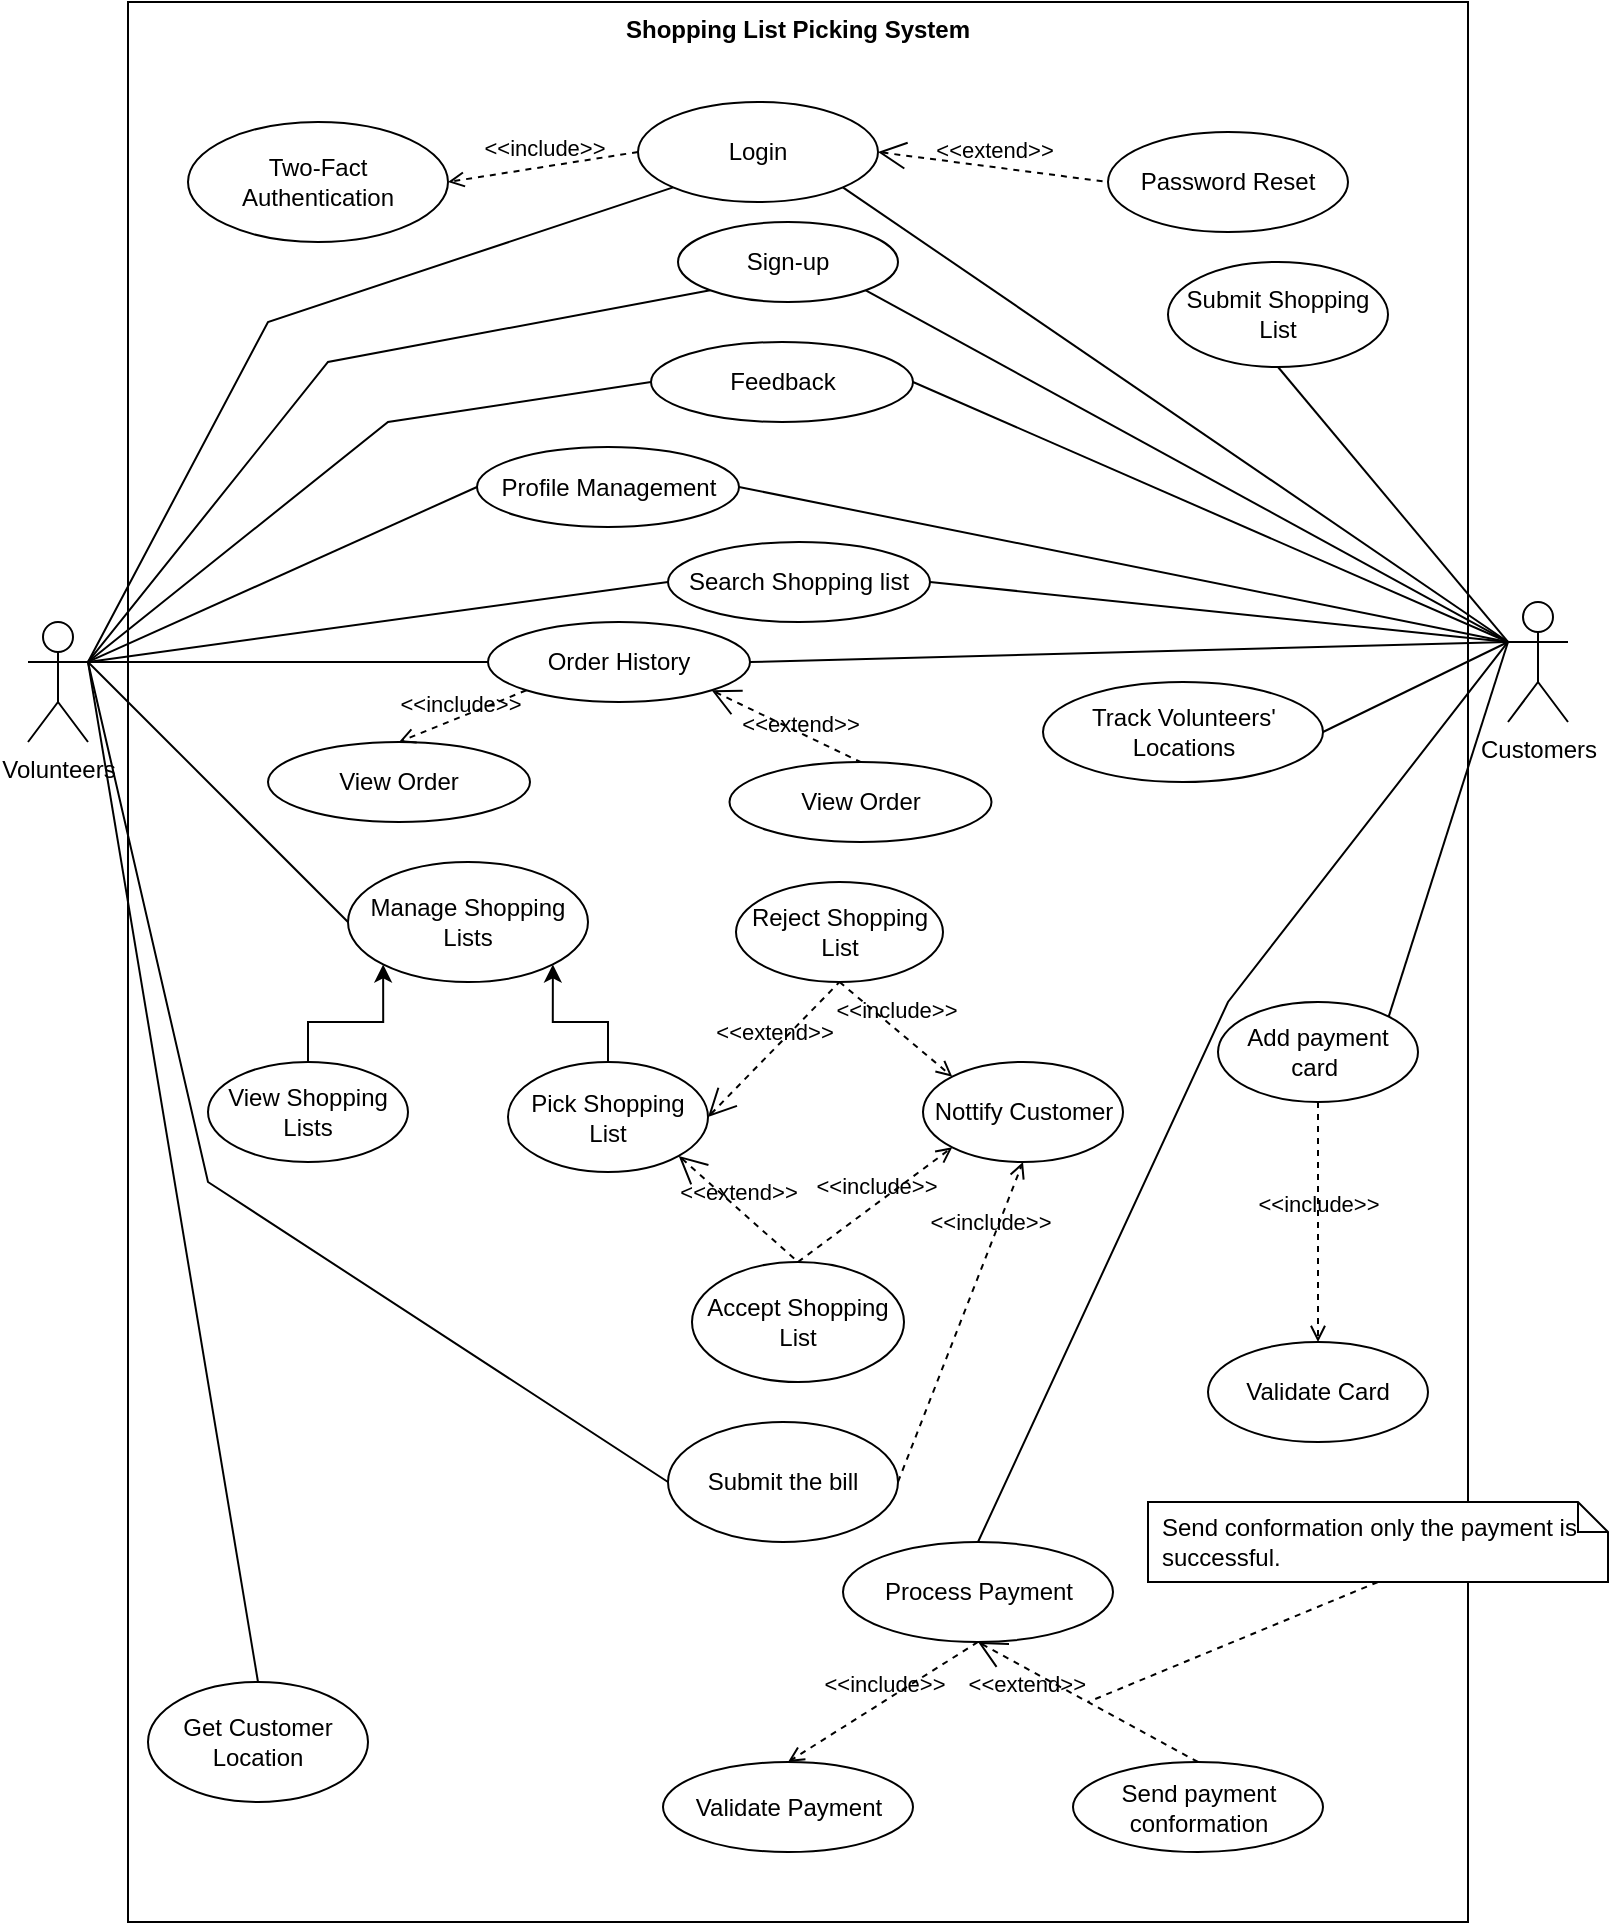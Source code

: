<mxfile version="24.8.4">
  <diagram name="Page-1" id="Bm3mrh_khHqxssBAUn9y">
    <mxGraphModel dx="933" dy="540" grid="1" gridSize="10" guides="1" tooltips="1" connect="1" arrows="1" fold="1" page="1" pageScale="1" pageWidth="827" pageHeight="1169" math="0" shadow="0">
      <root>
        <mxCell id="0" />
        <mxCell id="1" parent="0" />
        <mxCell id="eCFrXypRxqtkJr-qqZem-71" value="Shopping List Picking System" style="shape=rect;html=1;verticalAlign=top;fontStyle=1;whiteSpace=wrap;align=center;movable=0;resizable=0;rotatable=0;deletable=0;editable=0;locked=1;connectable=0;" vertex="1" parent="1">
          <mxGeometry x="90" y="30" width="670" height="960" as="geometry" />
        </mxCell>
        <mxCell id="eCFrXypRxqtkJr-qqZem-3" value="Volunteers" style="shape=umlActor;html=1;verticalLabelPosition=bottom;verticalAlign=top;align=center;movable=1;resizable=1;rotatable=1;deletable=1;editable=1;locked=0;connectable=1;" vertex="1" parent="1">
          <mxGeometry x="40" y="340" width="30" height="60" as="geometry" />
        </mxCell>
        <mxCell id="eCFrXypRxqtkJr-qqZem-7" value="Customers" style="shape=umlActor;html=1;verticalLabelPosition=bottom;verticalAlign=top;align=center;movable=1;resizable=1;rotatable=1;deletable=1;editable=1;locked=0;connectable=1;" vertex="1" parent="1">
          <mxGeometry x="780" y="330" width="30" height="60" as="geometry" />
        </mxCell>
        <mxCell id="eCFrXypRxqtkJr-qqZem-9" value="Sign-up" style="ellipse;whiteSpace=wrap;html=1;" vertex="1" parent="1">
          <mxGeometry x="365" y="140" width="110" height="40" as="geometry" />
        </mxCell>
        <mxCell id="eCFrXypRxqtkJr-qqZem-10" value="Login" style="ellipse;whiteSpace=wrap;html=1;" vertex="1" parent="1">
          <mxGeometry x="345" y="80" width="120" height="50" as="geometry" />
        </mxCell>
        <mxCell id="eCFrXypRxqtkJr-qqZem-11" value="Password Reset" style="ellipse;whiteSpace=wrap;html=1;" vertex="1" parent="1">
          <mxGeometry x="580" y="95" width="120" height="50" as="geometry" />
        </mxCell>
        <mxCell id="eCFrXypRxqtkJr-qqZem-12" value="Two-Fact Authentication" style="ellipse;whiteSpace=wrap;html=1;" vertex="1" parent="1">
          <mxGeometry x="120" y="90" width="130" height="60" as="geometry" />
        </mxCell>
        <mxCell id="eCFrXypRxqtkJr-qqZem-13" value="&amp;lt;&amp;lt;include&amp;gt;&amp;gt;" style="edgeStyle=none;html=1;endArrow=open;verticalAlign=bottom;dashed=1;labelBackgroundColor=none;rounded=0;exitX=0;exitY=0.5;exitDx=0;exitDy=0;entryX=1;entryY=0.5;entryDx=0;entryDy=0;" edge="1" parent="1" source="eCFrXypRxqtkJr-qqZem-10" target="eCFrXypRxqtkJr-qqZem-12">
          <mxGeometry width="160" relative="1" as="geometry">
            <mxPoint x="240" y="410" as="sourcePoint" />
            <mxPoint x="400" y="410" as="targetPoint" />
          </mxGeometry>
        </mxCell>
        <mxCell id="eCFrXypRxqtkJr-qqZem-14" value="&amp;lt;&amp;lt;extend&amp;gt;&amp;gt;" style="edgeStyle=none;html=1;startArrow=open;endArrow=none;startSize=12;verticalAlign=bottom;dashed=1;labelBackgroundColor=none;rounded=0;entryX=0;entryY=0.5;entryDx=0;entryDy=0;exitX=1;exitY=0.5;exitDx=0;exitDy=0;" edge="1" parent="1" source="eCFrXypRxqtkJr-qqZem-10" target="eCFrXypRxqtkJr-qqZem-11">
          <mxGeometry width="160" relative="1" as="geometry">
            <mxPoint x="240" y="410" as="sourcePoint" />
            <mxPoint x="400" y="410" as="targetPoint" />
          </mxGeometry>
        </mxCell>
        <mxCell id="eCFrXypRxqtkJr-qqZem-15" value="Submit Shopping List" style="ellipse;whiteSpace=wrap;html=1;" vertex="1" parent="1">
          <mxGeometry x="610" y="160" width="110" height="52.5" as="geometry" />
        </mxCell>
        <mxCell id="eCFrXypRxqtkJr-qqZem-18" value="" style="edgeStyle=none;html=1;endArrow=none;verticalAlign=bottom;rounded=0;exitX=1;exitY=0.333;exitDx=0;exitDy=0;exitPerimeter=0;entryX=0;entryY=1;entryDx=0;entryDy=0;" edge="1" parent="1" source="eCFrXypRxqtkJr-qqZem-3" target="eCFrXypRxqtkJr-qqZem-9">
          <mxGeometry width="160" relative="1" as="geometry">
            <mxPoint x="130" y="250" as="sourcePoint" />
            <mxPoint x="290" y="250" as="targetPoint" />
            <Array as="points">
              <mxPoint x="190" y="210" />
            </Array>
          </mxGeometry>
        </mxCell>
        <mxCell id="eCFrXypRxqtkJr-qqZem-19" value="" style="edgeStyle=none;html=1;endArrow=none;verticalAlign=bottom;rounded=0;exitX=1;exitY=1;exitDx=0;exitDy=0;entryX=0;entryY=0.333;entryDx=0;entryDy=0;entryPerimeter=0;" edge="1" parent="1" source="eCFrXypRxqtkJr-qqZem-9" target="eCFrXypRxqtkJr-qqZem-7">
          <mxGeometry width="160" relative="1" as="geometry">
            <mxPoint x="240" y="460" as="sourcePoint" />
            <mxPoint x="400" y="460" as="targetPoint" />
          </mxGeometry>
        </mxCell>
        <mxCell id="eCFrXypRxqtkJr-qqZem-20" value="" style="edgeStyle=none;html=1;endArrow=none;verticalAlign=bottom;rounded=0;entryX=0;entryY=0.333;entryDx=0;entryDy=0;entryPerimeter=0;exitX=1;exitY=1;exitDx=0;exitDy=0;" edge="1" parent="1" source="eCFrXypRxqtkJr-qqZem-10" target="eCFrXypRxqtkJr-qqZem-7">
          <mxGeometry width="160" relative="1" as="geometry">
            <mxPoint x="540" y="450" as="sourcePoint" />
            <mxPoint x="700" y="450" as="targetPoint" />
          </mxGeometry>
        </mxCell>
        <mxCell id="eCFrXypRxqtkJr-qqZem-21" value="" style="edgeStyle=none;html=1;endArrow=none;verticalAlign=bottom;rounded=0;exitX=1;exitY=0.333;exitDx=0;exitDy=0;exitPerimeter=0;entryX=0;entryY=1;entryDx=0;entryDy=0;" edge="1" parent="1" source="eCFrXypRxqtkJr-qqZem-3" target="eCFrXypRxqtkJr-qqZem-10">
          <mxGeometry width="160" relative="1" as="geometry">
            <mxPoint x="140" y="460" as="sourcePoint" />
            <mxPoint x="300" y="460" as="targetPoint" />
            <Array as="points">
              <mxPoint x="160" y="190" />
            </Array>
          </mxGeometry>
        </mxCell>
        <mxCell id="eCFrXypRxqtkJr-qqZem-22" value="" style="edgeStyle=none;html=1;endArrow=none;verticalAlign=bottom;rounded=0;entryX=0;entryY=0.333;entryDx=0;entryDy=0;entryPerimeter=0;exitX=0.5;exitY=1;exitDx=0;exitDy=0;" edge="1" parent="1" source="eCFrXypRxqtkJr-qqZem-15" target="eCFrXypRxqtkJr-qqZem-7">
          <mxGeometry width="160" relative="1" as="geometry">
            <mxPoint x="260" y="560" as="sourcePoint" />
            <mxPoint x="420" y="560" as="targetPoint" />
          </mxGeometry>
        </mxCell>
        <mxCell id="eCFrXypRxqtkJr-qqZem-23" value="Manage Shopping Lists" style="ellipse;whiteSpace=wrap;html=1;" vertex="1" parent="1">
          <mxGeometry x="200" y="460" width="120" height="60" as="geometry" />
        </mxCell>
        <mxCell id="eCFrXypRxqtkJr-qqZem-24" value="" style="edgeStyle=none;html=1;endArrow=none;verticalAlign=bottom;rounded=0;exitX=1;exitY=0.333;exitDx=0;exitDy=0;exitPerimeter=0;entryX=0;entryY=0.5;entryDx=0;entryDy=0;" edge="1" parent="1" source="eCFrXypRxqtkJr-qqZem-3" target="eCFrXypRxqtkJr-qqZem-23">
          <mxGeometry width="160" relative="1" as="geometry">
            <mxPoint x="140" y="460" as="sourcePoint" />
            <mxPoint x="300" y="460" as="targetPoint" />
          </mxGeometry>
        </mxCell>
        <mxCell id="eCFrXypRxqtkJr-qqZem-25" value="Reject Shopping List" style="ellipse;whiteSpace=wrap;html=1;" vertex="1" parent="1">
          <mxGeometry x="394" y="470" width="103.5" height="50" as="geometry" />
        </mxCell>
        <mxCell id="eCFrXypRxqtkJr-qqZem-26" value="Accept Shopping List" style="ellipse;whiteSpace=wrap;html=1;" vertex="1" parent="1">
          <mxGeometry x="372" y="660" width="106" height="60" as="geometry" />
        </mxCell>
        <mxCell id="eCFrXypRxqtkJr-qqZem-29" value="Track Volunteers&#39; Locations" style="ellipse;whiteSpace=wrap;html=1;" vertex="1" parent="1">
          <mxGeometry x="547.5" y="370" width="140" height="50" as="geometry" />
        </mxCell>
        <mxCell id="eCFrXypRxqtkJr-qqZem-33" value="" style="endArrow=none;html=1;rounded=0;exitX=1;exitY=0.5;exitDx=0;exitDy=0;" edge="1" parent="1" source="eCFrXypRxqtkJr-qqZem-29">
          <mxGeometry width="50" height="50" relative="1" as="geometry">
            <mxPoint x="730" y="400" as="sourcePoint" />
            <mxPoint x="780" y="350" as="targetPoint" />
          </mxGeometry>
        </mxCell>
        <mxCell id="eCFrXypRxqtkJr-qqZem-34" value="Get Customer Location" style="ellipse;whiteSpace=wrap;html=1;" vertex="1" parent="1">
          <mxGeometry x="100" y="870" width="110" height="60" as="geometry" />
        </mxCell>
        <mxCell id="eCFrXypRxqtkJr-qqZem-35" value="" style="edgeStyle=none;html=1;endArrow=none;verticalAlign=bottom;rounded=0;entryX=0.5;entryY=0;entryDx=0;entryDy=0;" edge="1" parent="1" target="eCFrXypRxqtkJr-qqZem-34">
          <mxGeometry width="160" relative="1" as="geometry">
            <mxPoint x="70" y="360" as="sourcePoint" />
            <mxPoint x="210" y="580" as="targetPoint" />
            <Array as="points" />
          </mxGeometry>
        </mxCell>
        <mxCell id="eCFrXypRxqtkJr-qqZem-36" value="Add payment card&amp;nbsp;" style="ellipse;whiteSpace=wrap;html=1;" vertex="1" parent="1">
          <mxGeometry x="635" y="530" width="100" height="50" as="geometry" />
        </mxCell>
        <mxCell id="eCFrXypRxqtkJr-qqZem-38" value="" style="edgeStyle=none;html=1;endArrow=none;verticalAlign=bottom;rounded=0;exitX=0;exitY=0.333;exitDx=0;exitDy=0;exitPerimeter=0;entryX=1;entryY=0;entryDx=0;entryDy=0;" edge="1" parent="1" source="eCFrXypRxqtkJr-qqZem-7" target="eCFrXypRxqtkJr-qqZem-36">
          <mxGeometry width="160" relative="1" as="geometry">
            <mxPoint x="710" y="460" as="sourcePoint" />
            <mxPoint x="870" y="460" as="targetPoint" />
          </mxGeometry>
        </mxCell>
        <mxCell id="eCFrXypRxqtkJr-qqZem-39" value="Validate Card" style="ellipse;whiteSpace=wrap;html=1;" vertex="1" parent="1">
          <mxGeometry x="630" y="700" width="110" height="50" as="geometry" />
        </mxCell>
        <mxCell id="eCFrXypRxqtkJr-qqZem-40" value="&amp;lt;&amp;lt;include&amp;gt;&amp;gt;" style="edgeStyle=none;html=1;endArrow=open;verticalAlign=bottom;dashed=1;labelBackgroundColor=none;rounded=0;exitX=0.5;exitY=1;exitDx=0;exitDy=0;entryX=0.5;entryY=0;entryDx=0;entryDy=0;" edge="1" parent="1" source="eCFrXypRxqtkJr-qqZem-36" target="eCFrXypRxqtkJr-qqZem-39">
          <mxGeometry width="160" relative="1" as="geometry">
            <mxPoint x="370" y="610" as="sourcePoint" />
            <mxPoint x="530" y="610" as="targetPoint" />
          </mxGeometry>
        </mxCell>
        <mxCell id="eCFrXypRxqtkJr-qqZem-45" style="edgeStyle=orthogonalEdgeStyle;rounded=0;orthogonalLoop=1;jettySize=auto;html=1;exitX=0.5;exitY=0;exitDx=0;exitDy=0;entryX=0;entryY=1;entryDx=0;entryDy=0;" edge="1" parent="1" source="eCFrXypRxqtkJr-qqZem-43" target="eCFrXypRxqtkJr-qqZem-23">
          <mxGeometry relative="1" as="geometry" />
        </mxCell>
        <mxCell id="eCFrXypRxqtkJr-qqZem-43" value="View Shopping Lists" style="ellipse;whiteSpace=wrap;html=1;" vertex="1" parent="1">
          <mxGeometry x="130" y="560" width="100" height="50" as="geometry" />
        </mxCell>
        <mxCell id="eCFrXypRxqtkJr-qqZem-46" style="edgeStyle=orthogonalEdgeStyle;rounded=0;orthogonalLoop=1;jettySize=auto;html=1;exitX=0.5;exitY=0;exitDx=0;exitDy=0;entryX=1;entryY=1;entryDx=0;entryDy=0;" edge="1" parent="1" source="eCFrXypRxqtkJr-qqZem-44" target="eCFrXypRxqtkJr-qqZem-23">
          <mxGeometry relative="1" as="geometry" />
        </mxCell>
        <mxCell id="eCFrXypRxqtkJr-qqZem-44" value="Pick Shopping List" style="ellipse;whiteSpace=wrap;html=1;" vertex="1" parent="1">
          <mxGeometry x="280" y="560" width="100" height="55" as="geometry" />
        </mxCell>
        <mxCell id="eCFrXypRxqtkJr-qqZem-48" value="&amp;lt;&amp;lt;extend&amp;gt;&amp;gt;" style="edgeStyle=none;html=1;startArrow=open;endArrow=none;startSize=12;verticalAlign=bottom;dashed=1;labelBackgroundColor=none;rounded=0;exitX=1;exitY=1;exitDx=0;exitDy=0;entryX=0.5;entryY=0;entryDx=0;entryDy=0;" edge="1" parent="1" source="eCFrXypRxqtkJr-qqZem-44" target="eCFrXypRxqtkJr-qqZem-26">
          <mxGeometry width="160" relative="1" as="geometry">
            <mxPoint x="370" y="560" as="sourcePoint" />
            <mxPoint x="530" y="560" as="targetPoint" />
          </mxGeometry>
        </mxCell>
        <mxCell id="eCFrXypRxqtkJr-qqZem-50" value="&amp;lt;&amp;lt;extend&amp;gt;&amp;gt;" style="edgeStyle=none;html=1;startArrow=open;endArrow=none;startSize=12;verticalAlign=bottom;dashed=1;labelBackgroundColor=none;rounded=0;exitX=1;exitY=0.5;exitDx=0;exitDy=0;entryX=0.5;entryY=1;entryDx=0;entryDy=0;" edge="1" parent="1" source="eCFrXypRxqtkJr-qqZem-44" target="eCFrXypRxqtkJr-qqZem-25">
          <mxGeometry width="160" relative="1" as="geometry">
            <mxPoint x="370" y="600" as="sourcePoint" />
            <mxPoint x="530" y="600" as="targetPoint" />
          </mxGeometry>
        </mxCell>
        <mxCell id="eCFrXypRxqtkJr-qqZem-51" value="Nottify Customer" style="ellipse;whiteSpace=wrap;html=1;" vertex="1" parent="1">
          <mxGeometry x="487.5" y="560" width="100" height="50" as="geometry" />
        </mxCell>
        <mxCell id="eCFrXypRxqtkJr-qqZem-52" value="&amp;lt;&amp;lt;include&amp;gt;&amp;gt;" style="edgeStyle=none;html=1;endArrow=open;verticalAlign=bottom;dashed=1;labelBackgroundColor=none;rounded=0;entryX=0;entryY=0;entryDx=0;entryDy=0;exitX=0.5;exitY=1;exitDx=0;exitDy=0;" edge="1" parent="1" source="eCFrXypRxqtkJr-qqZem-25" target="eCFrXypRxqtkJr-qqZem-51">
          <mxGeometry x="-0.003" width="160" relative="1" as="geometry">
            <mxPoint x="470" y="390" as="sourcePoint" />
            <mxPoint x="530" y="420" as="targetPoint" />
            <mxPoint as="offset" />
          </mxGeometry>
        </mxCell>
        <mxCell id="eCFrXypRxqtkJr-qqZem-53" value="&amp;lt;&amp;lt;include&amp;gt;&amp;gt;" style="edgeStyle=none;html=1;endArrow=open;verticalAlign=bottom;dashed=1;labelBackgroundColor=none;rounded=0;exitX=0.5;exitY=0;exitDx=0;exitDy=0;entryX=0;entryY=1;entryDx=0;entryDy=0;" edge="1" parent="1" source="eCFrXypRxqtkJr-qqZem-26" target="eCFrXypRxqtkJr-qqZem-51">
          <mxGeometry x="-0.002" width="160" relative="1" as="geometry">
            <mxPoint x="370" y="420" as="sourcePoint" />
            <mxPoint x="530" y="420" as="targetPoint" />
            <mxPoint as="offset" />
          </mxGeometry>
        </mxCell>
        <mxCell id="eCFrXypRxqtkJr-qqZem-54" value="Submit the bill" style="ellipse;whiteSpace=wrap;html=1;" vertex="1" parent="1">
          <mxGeometry x="360" y="740" width="115" height="60" as="geometry" />
        </mxCell>
        <mxCell id="eCFrXypRxqtkJr-qqZem-55" value="&amp;lt;&amp;lt;include&amp;gt;&amp;gt;" style="edgeStyle=none;html=1;endArrow=open;verticalAlign=bottom;dashed=1;labelBackgroundColor=none;rounded=0;entryX=0.5;entryY=1;entryDx=0;entryDy=0;exitX=1;exitY=0.5;exitDx=0;exitDy=0;" edge="1" parent="1" source="eCFrXypRxqtkJr-qqZem-54" target="eCFrXypRxqtkJr-qqZem-51">
          <mxGeometry x="0.491" y="1" width="160" relative="1" as="geometry">
            <mxPoint x="370" y="650" as="sourcePoint" />
            <mxPoint x="530" y="650" as="targetPoint" />
            <Array as="points" />
            <mxPoint y="-1" as="offset" />
          </mxGeometry>
        </mxCell>
        <mxCell id="eCFrXypRxqtkJr-qqZem-56" value="" style="edgeStyle=none;html=1;endArrow=none;verticalAlign=bottom;rounded=0;exitX=1;exitY=0.333;exitDx=0;exitDy=0;exitPerimeter=0;entryX=0;entryY=0.5;entryDx=0;entryDy=0;" edge="1" parent="1" source="eCFrXypRxqtkJr-qqZem-3" target="eCFrXypRxqtkJr-qqZem-54">
          <mxGeometry width="160" relative="1" as="geometry">
            <mxPoint x="370" y="650" as="sourcePoint" />
            <mxPoint x="530" y="650" as="targetPoint" />
            <Array as="points">
              <mxPoint x="130" y="620" />
            </Array>
          </mxGeometry>
        </mxCell>
        <mxCell id="eCFrXypRxqtkJr-qqZem-58" value="Process Payment" style="ellipse;whiteSpace=wrap;html=1;" vertex="1" parent="1">
          <mxGeometry x="447.5" y="800" width="135" height="50" as="geometry" />
        </mxCell>
        <mxCell id="eCFrXypRxqtkJr-qqZem-59" value="Validate Payment" style="ellipse;whiteSpace=wrap;html=1;" vertex="1" parent="1">
          <mxGeometry x="357.5" y="910" width="125" height="45" as="geometry" />
        </mxCell>
        <mxCell id="eCFrXypRxqtkJr-qqZem-60" value="Send payment conformation" style="ellipse;whiteSpace=wrap;html=1;" vertex="1" parent="1">
          <mxGeometry x="562.5" y="910" width="125" height="45" as="geometry" />
        </mxCell>
        <mxCell id="eCFrXypRxqtkJr-qqZem-62" value="&amp;lt;&amp;lt;include&amp;gt;&amp;gt;" style="edgeStyle=none;html=1;endArrow=open;verticalAlign=bottom;dashed=1;labelBackgroundColor=none;rounded=0;exitX=0.5;exitY=1;exitDx=0;exitDy=0;entryX=0.5;entryY=0;entryDx=0;entryDy=0;" edge="1" parent="1" source="eCFrXypRxqtkJr-qqZem-58" target="eCFrXypRxqtkJr-qqZem-59">
          <mxGeometry width="160" relative="1" as="geometry">
            <mxPoint x="372.5" y="680" as="sourcePoint" />
            <mxPoint x="532.5" y="680" as="targetPoint" />
          </mxGeometry>
        </mxCell>
        <mxCell id="eCFrXypRxqtkJr-qqZem-63" value="" style="edgeStyle=none;html=1;endArrow=none;verticalAlign=bottom;rounded=0;entryX=0;entryY=0.333;entryDx=0;entryDy=0;entryPerimeter=0;exitX=0.5;exitY=0;exitDx=0;exitDy=0;" edge="1" parent="1" source="eCFrXypRxqtkJr-qqZem-58" target="eCFrXypRxqtkJr-qqZem-7">
          <mxGeometry width="160" relative="1" as="geometry">
            <mxPoint x="370" y="590" as="sourcePoint" />
            <mxPoint x="530" y="590" as="targetPoint" />
            <Array as="points">
              <mxPoint x="640" y="530" />
            </Array>
          </mxGeometry>
        </mxCell>
        <mxCell id="eCFrXypRxqtkJr-qqZem-64" value="Profile Management" style="ellipse;whiteSpace=wrap;html=1;" vertex="1" parent="1">
          <mxGeometry x="264.5" y="252.5" width="131" height="40" as="geometry" />
        </mxCell>
        <mxCell id="eCFrXypRxqtkJr-qqZem-65" value="Search Shopping list" style="ellipse;whiteSpace=wrap;html=1;" vertex="1" parent="1">
          <mxGeometry x="360" y="300" width="131" height="40" as="geometry" />
        </mxCell>
        <mxCell id="eCFrXypRxqtkJr-qqZem-66" value="" style="edgeStyle=none;html=1;endArrow=none;verticalAlign=bottom;rounded=0;entryX=0;entryY=0.333;entryDx=0;entryDy=0;entryPerimeter=0;exitX=1;exitY=0.5;exitDx=0;exitDy=0;" edge="1" parent="1" source="eCFrXypRxqtkJr-qqZem-65" target="eCFrXypRxqtkJr-qqZem-7">
          <mxGeometry width="160" relative="1" as="geometry">
            <mxPoint x="520" y="340" as="sourcePoint" />
            <mxPoint x="680" y="340" as="targetPoint" />
          </mxGeometry>
        </mxCell>
        <mxCell id="eCFrXypRxqtkJr-qqZem-67" value="" style="edgeStyle=none;html=1;endArrow=none;verticalAlign=bottom;rounded=0;exitX=1;exitY=0.333;exitDx=0;exitDy=0;exitPerimeter=0;entryX=0;entryY=0.5;entryDx=0;entryDy=0;" edge="1" parent="1" source="eCFrXypRxqtkJr-qqZem-3" target="eCFrXypRxqtkJr-qqZem-64">
          <mxGeometry width="160" relative="1" as="geometry">
            <mxPoint x="370" y="460" as="sourcePoint" />
            <mxPoint x="530" y="460" as="targetPoint" />
          </mxGeometry>
        </mxCell>
        <mxCell id="eCFrXypRxqtkJr-qqZem-68" value="" style="edgeStyle=none;html=1;endArrow=none;verticalAlign=bottom;rounded=0;exitX=1;exitY=0.5;exitDx=0;exitDy=0;entryX=0;entryY=0.333;entryDx=0;entryDy=0;entryPerimeter=0;" edge="1" parent="1" source="eCFrXypRxqtkJr-qqZem-64" target="eCFrXypRxqtkJr-qqZem-7">
          <mxGeometry width="160" relative="1" as="geometry">
            <mxPoint x="482.5" y="320" as="sourcePoint" />
            <mxPoint x="642.5" y="320" as="targetPoint" />
          </mxGeometry>
        </mxCell>
        <mxCell id="eCFrXypRxqtkJr-qqZem-69" value="" style="edgeStyle=none;html=1;endArrow=none;verticalAlign=bottom;rounded=0;exitX=1;exitY=0.333;exitDx=0;exitDy=0;exitPerimeter=0;entryX=0;entryY=0.5;entryDx=0;entryDy=0;" edge="1" parent="1" source="eCFrXypRxqtkJr-qqZem-3" target="eCFrXypRxqtkJr-qqZem-65">
          <mxGeometry width="160" relative="1" as="geometry">
            <mxPoint x="370" y="460" as="sourcePoint" />
            <mxPoint x="530" y="460" as="targetPoint" />
          </mxGeometry>
        </mxCell>
        <mxCell id="eCFrXypRxqtkJr-qqZem-72" value="Send conformation only the payment is successful." style="shape=note;size=15;spacingLeft=5;align=left;whiteSpace=wrap;" vertex="1" parent="1">
          <mxGeometry x="600" y="780" width="230" height="40" as="geometry" />
        </mxCell>
        <mxCell id="eCFrXypRxqtkJr-qqZem-73" value="&amp;lt;&amp;lt;extend&amp;gt;&amp;gt;" style="align=right;html=1;verticalAlign=bottom;rounded=0;labelBackgroundColor=none;endArrow=open;endSize=12;dashed=1;entryX=0.5;entryY=1;entryDx=0;entryDy=0;exitX=0.5;exitY=0;exitDx=0;exitDy=0;" edge="1" parent="1" source="eCFrXypRxqtkJr-qqZem-60" target="eCFrXypRxqtkJr-qqZem-58">
          <mxGeometry relative="1" as="geometry">
            <mxPoint x="562.5" y="850" as="targetPoint" />
            <mxPoint x="672.5" y="910" as="sourcePoint" />
          </mxGeometry>
        </mxCell>
        <mxCell id="eCFrXypRxqtkJr-qqZem-74" value="" style="edgeStyle=none;html=1;endArrow=none;rounded=0;labelBackgroundColor=none;dashed=1;exitX=0.5;exitY=1;" edge="1" source="eCFrXypRxqtkJr-qqZem-72" parent="1">
          <mxGeometry relative="1" as="geometry">
            <mxPoint x="570" y="880" as="targetPoint" />
          </mxGeometry>
        </mxCell>
        <mxCell id="eCFrXypRxqtkJr-qqZem-75" value="Order History" style="ellipse;whiteSpace=wrap;html=1;" vertex="1" parent="1">
          <mxGeometry x="270" y="340" width="131" height="40" as="geometry" />
        </mxCell>
        <mxCell id="eCFrXypRxqtkJr-qqZem-76" value="" style="edgeStyle=none;html=1;endArrow=none;verticalAlign=bottom;rounded=0;entryX=0;entryY=0.5;entryDx=0;entryDy=0;exitX=1;exitY=0.333;exitDx=0;exitDy=0;exitPerimeter=0;" edge="1" parent="1" source="eCFrXypRxqtkJr-qqZem-3" target="eCFrXypRxqtkJr-qqZem-75">
          <mxGeometry width="160" relative="1" as="geometry">
            <mxPoint x="170" y="390" as="sourcePoint" />
            <mxPoint x="410" y="470" as="targetPoint" />
          </mxGeometry>
        </mxCell>
        <mxCell id="eCFrXypRxqtkJr-qqZem-77" value="" style="endArrow=none;html=1;rounded=0;exitX=1;exitY=0.5;exitDx=0;exitDy=0;" edge="1" parent="1" source="eCFrXypRxqtkJr-qqZem-75">
          <mxGeometry width="50" height="50" relative="1" as="geometry">
            <mxPoint x="410" y="380" as="sourcePoint" />
            <mxPoint x="780" y="350" as="targetPoint" />
          </mxGeometry>
        </mxCell>
        <mxCell id="eCFrXypRxqtkJr-qqZem-78" value="View Order" style="ellipse;whiteSpace=wrap;html=1;" vertex="1" parent="1">
          <mxGeometry x="160" y="400" width="131" height="40" as="geometry" />
        </mxCell>
        <mxCell id="eCFrXypRxqtkJr-qqZem-79" value="&amp;lt;&amp;lt;include&amp;gt;&amp;gt;" style="edgeStyle=none;html=1;endArrow=open;verticalAlign=bottom;dashed=1;labelBackgroundColor=none;rounded=0;exitX=0;exitY=1;exitDx=0;exitDy=0;entryX=0.5;entryY=0;entryDx=0;entryDy=0;" edge="1" parent="1" source="eCFrXypRxqtkJr-qqZem-75" target="eCFrXypRxqtkJr-qqZem-78">
          <mxGeometry x="0.082" y="2" width="160" relative="1" as="geometry">
            <mxPoint x="250" y="470" as="sourcePoint" />
            <mxPoint x="330" y="420" as="targetPoint" />
            <mxPoint as="offset" />
          </mxGeometry>
        </mxCell>
        <mxCell id="eCFrXypRxqtkJr-qqZem-80" value="View Order" style="ellipse;whiteSpace=wrap;html=1;" vertex="1" parent="1">
          <mxGeometry x="390.75" y="410" width="131" height="40" as="geometry" />
        </mxCell>
        <mxCell id="eCFrXypRxqtkJr-qqZem-81" value="&amp;lt;&amp;lt;extend&amp;gt;&amp;gt;" style="edgeStyle=none;html=1;startArrow=open;endArrow=none;startSize=12;verticalAlign=bottom;dashed=1;labelBackgroundColor=none;rounded=0;exitX=1;exitY=1;exitDx=0;exitDy=0;entryX=0.5;entryY=0;entryDx=0;entryDy=0;" edge="1" parent="1" source="eCFrXypRxqtkJr-qqZem-75" target="eCFrXypRxqtkJr-qqZem-80">
          <mxGeometry x="0.247" y="-4" width="160" relative="1" as="geometry">
            <mxPoint x="250" y="470" as="sourcePoint" />
            <mxPoint x="410" y="470" as="targetPoint" />
            <mxPoint as="offset" />
          </mxGeometry>
        </mxCell>
        <mxCell id="eCFrXypRxqtkJr-qqZem-82" value="Feedback" style="ellipse;whiteSpace=wrap;html=1;" vertex="1" parent="1">
          <mxGeometry x="351.5" y="200" width="131" height="40" as="geometry" />
        </mxCell>
        <mxCell id="eCFrXypRxqtkJr-qqZem-83" value="" style="edgeStyle=none;html=1;endArrow=none;verticalAlign=bottom;rounded=0;exitX=1;exitY=0.333;exitDx=0;exitDy=0;exitPerimeter=0;entryX=0;entryY=0.5;entryDx=0;entryDy=0;" edge="1" parent="1" source="eCFrXypRxqtkJr-qqZem-3" target="eCFrXypRxqtkJr-qqZem-82">
          <mxGeometry width="160" relative="1" as="geometry">
            <mxPoint x="370" y="370" as="sourcePoint" />
            <mxPoint x="530" y="370" as="targetPoint" />
            <Array as="points">
              <mxPoint x="220" y="240" />
            </Array>
          </mxGeometry>
        </mxCell>
        <mxCell id="eCFrXypRxqtkJr-qqZem-84" value="" style="edgeStyle=none;html=1;endArrow=none;verticalAlign=bottom;rounded=0;exitX=1;exitY=0.5;exitDx=0;exitDy=0;entryX=0;entryY=0.333;entryDx=0;entryDy=0;entryPerimeter=0;" edge="1" parent="1" source="eCFrXypRxqtkJr-qqZem-82" target="eCFrXypRxqtkJr-qqZem-7">
          <mxGeometry width="160" relative="1" as="geometry">
            <mxPoint x="370" y="370" as="sourcePoint" />
            <mxPoint x="530" y="370" as="targetPoint" />
          </mxGeometry>
        </mxCell>
      </root>
    </mxGraphModel>
  </diagram>
</mxfile>
